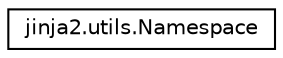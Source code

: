digraph "Graphical Class Hierarchy"
{
 // LATEX_PDF_SIZE
  edge [fontname="Helvetica",fontsize="10",labelfontname="Helvetica",labelfontsize="10"];
  node [fontname="Helvetica",fontsize="10",shape=record];
  rankdir="LR";
  Node0 [label="jinja2.utils.Namespace",height=0.2,width=0.4,color="black", fillcolor="white", style="filled",URL="$classjinja2_1_1utils_1_1Namespace.html",tooltip=" "];
}
